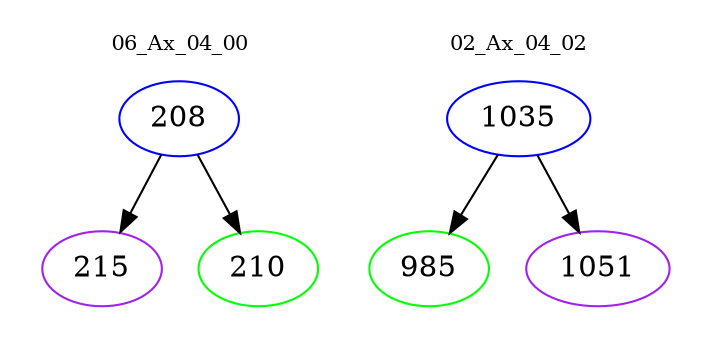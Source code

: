 digraph{
subgraph cluster_0 {
color = white
label = "06_Ax_04_00";
fontsize=10;
T0_208 [label="208", color="blue"]
T0_208 -> T0_215 [color="black"]
T0_215 [label="215", color="purple"]
T0_208 -> T0_210 [color="black"]
T0_210 [label="210", color="green"]
}
subgraph cluster_1 {
color = white
label = "02_Ax_04_02";
fontsize=10;
T1_1035 [label="1035", color="blue"]
T1_1035 -> T1_985 [color="black"]
T1_985 [label="985", color="green"]
T1_1035 -> T1_1051 [color="black"]
T1_1051 [label="1051", color="purple"]
}
}
